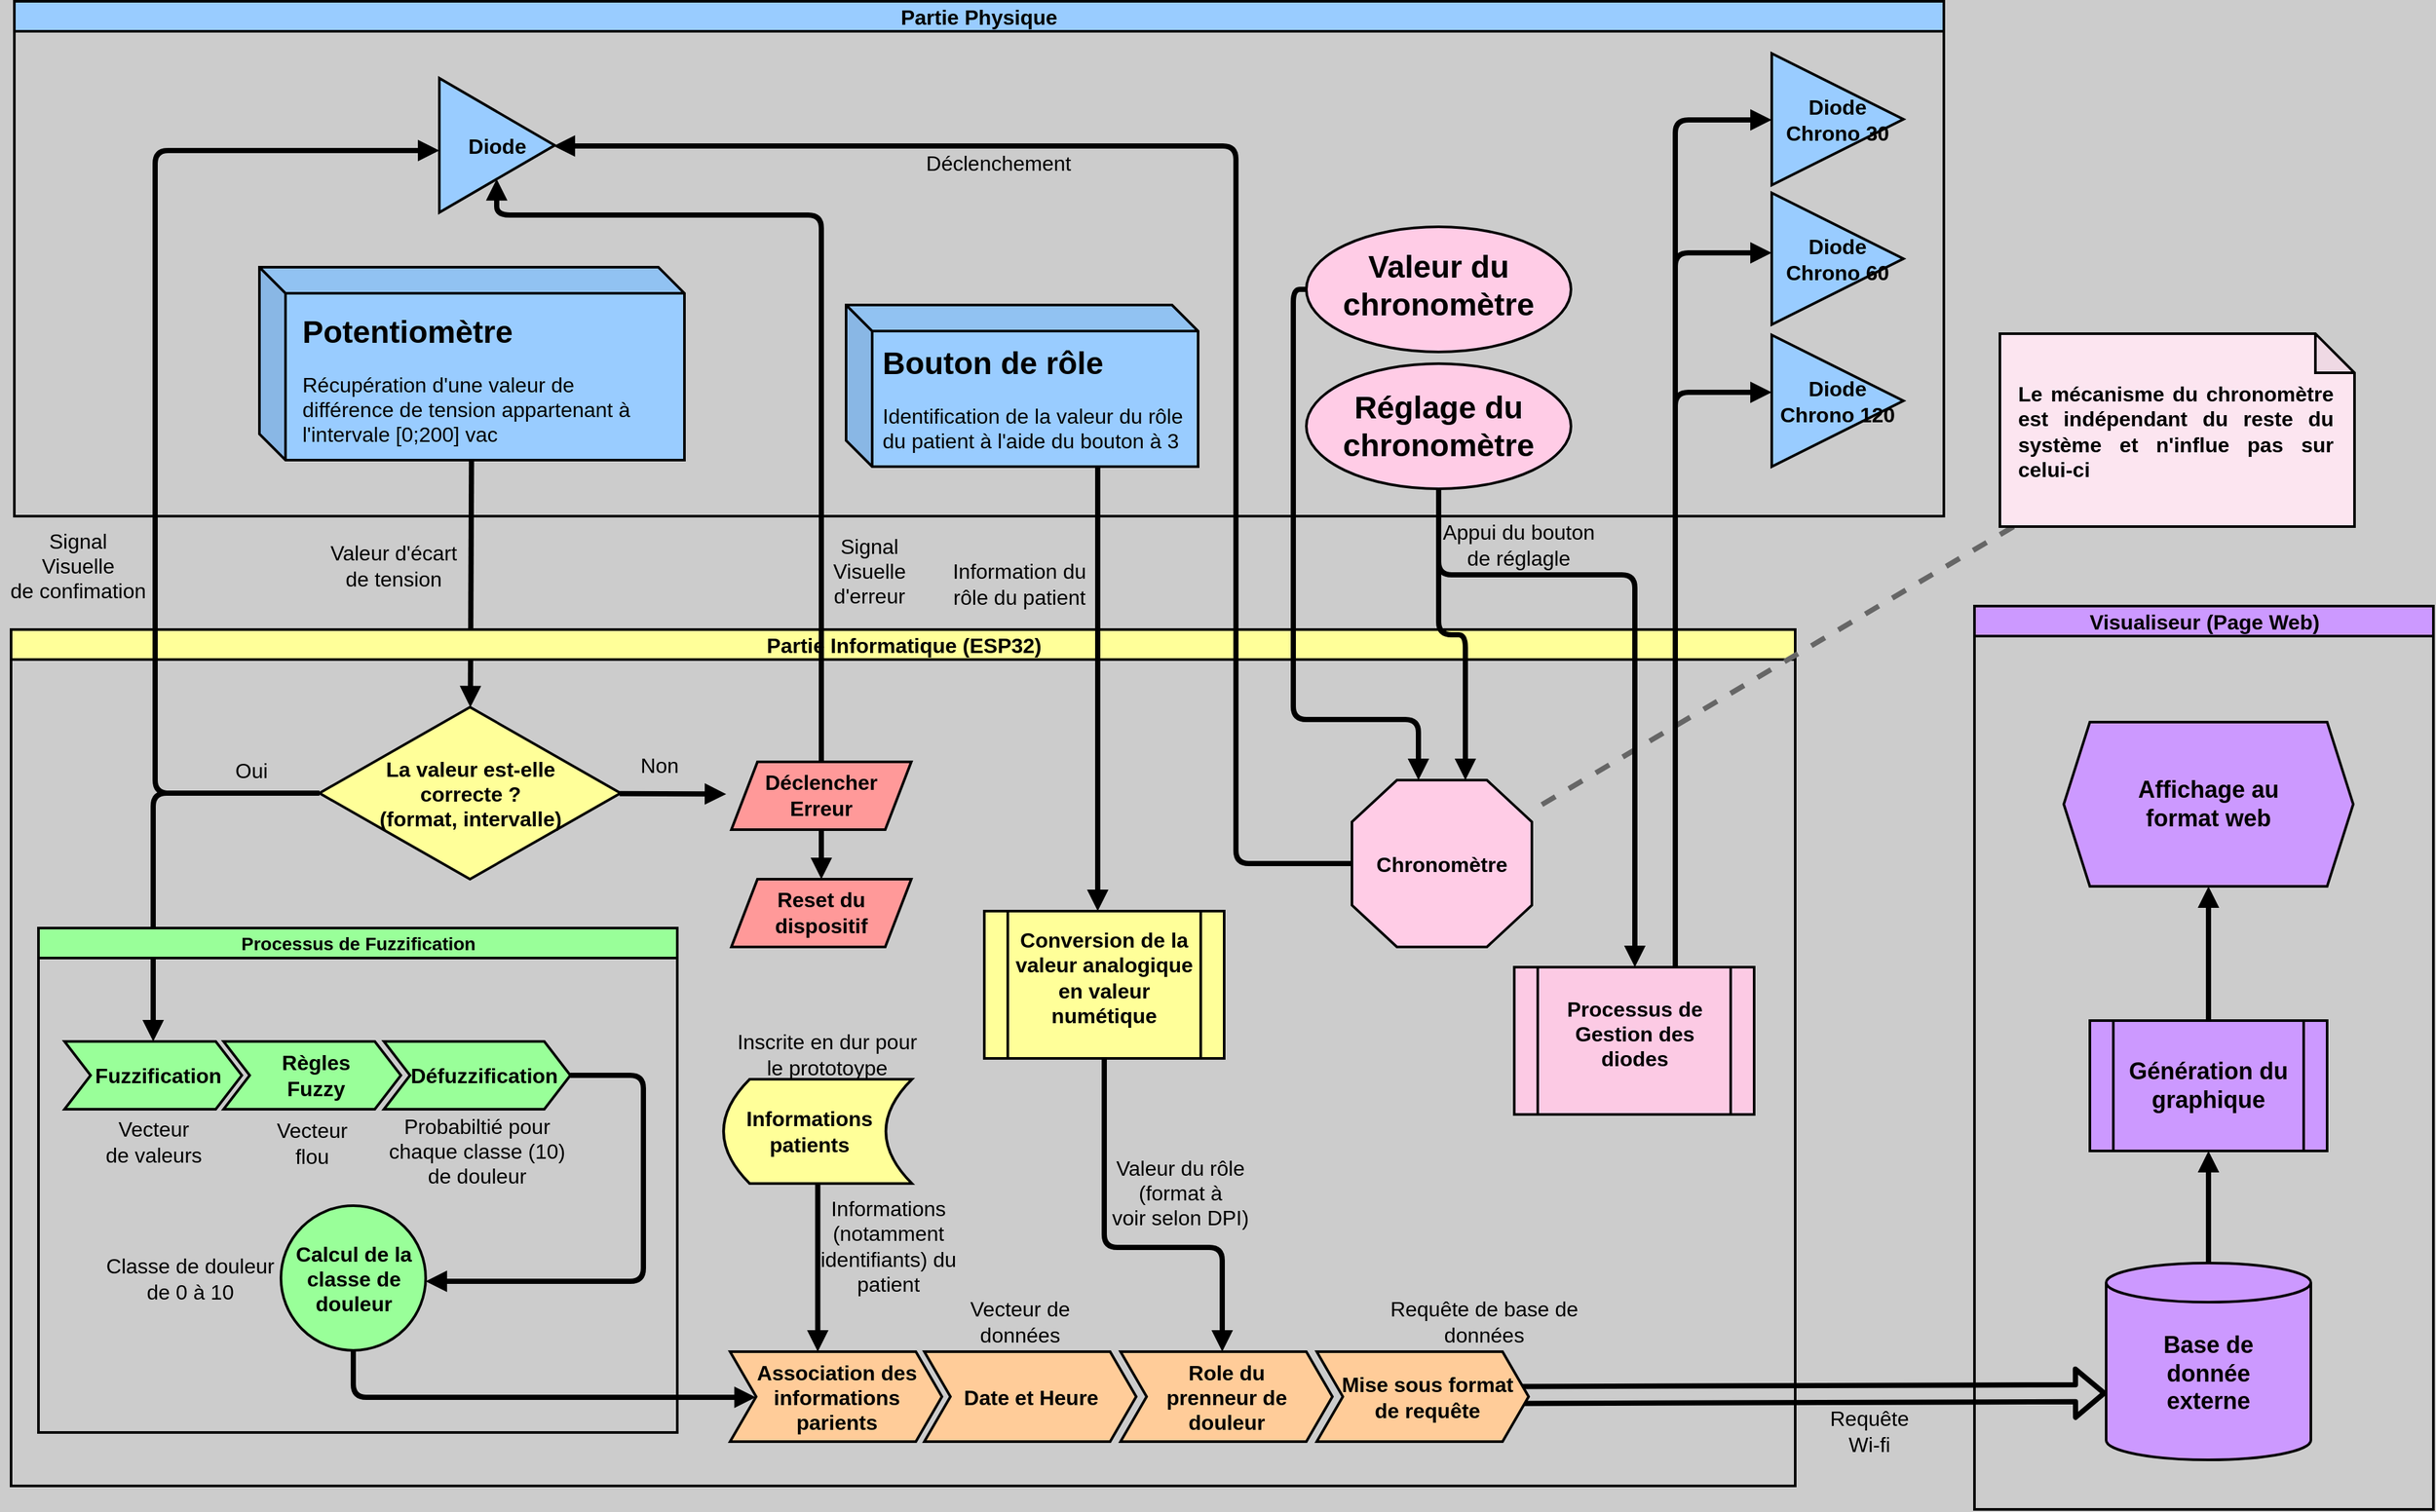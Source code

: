 <mxfile>
    <diagram id="Zmbgw3pPRsKcPJazJ3z6" name="Page-1">
        <mxGraphModel dx="1980" dy="1556" grid="0" gridSize="10" guides="1" tooltips="1" connect="1" arrows="1" fold="1" page="0" pageScale="1" pageWidth="827" pageHeight="1169" background="#CCCCCC" math="0" shadow="0">
            <root>
                <mxCell id="0"/>
                <mxCell id="1" parent="0"/>
                <mxCell id="84" value="" style="shape=flexArrow;endArrow=classic;html=1;strokeColor=#000000;strokeWidth=4;fontSize=18;fontColor=#000000;entryX=0.003;entryY=0.661;entryDx=0;entryDy=0;entryPerimeter=0;exitX=0.997;exitY=0.471;exitDx=0;exitDy=0;exitPerimeter=0;" edge="1" parent="1" source="77" target="79">
                    <mxGeometry width="50" height="50" relative="1" as="geometry">
                        <mxPoint x="1161" y="671" as="sourcePoint"/>
                        <mxPoint x="1837" y="825" as="targetPoint"/>
                    </mxGeometry>
                </mxCell>
                <mxCell id="7" style="edgeStyle=none;html=1;fontColor=#000000;strokeColor=#000000;strokeWidth=4;endArrow=block;endFill=1;" edge="1" parent="1" source="3" target="20">
                    <mxGeometry relative="1" as="geometry">
                        <mxPoint x="627" y="287" as="targetPoint"/>
                    </mxGeometry>
                </mxCell>
                <mxCell id="9" value="Partie Physique" style="swimlane;whiteSpace=wrap;html=1;strokeColor=#000000;strokeWidth=2;fontSize=16;fontColor=#000000;fillColor=#99CCFF;" vertex="1" parent="1">
                    <mxGeometry x="279" y="-246" width="1480" height="395" as="geometry">
                        <mxRectangle x="424" y="-261" width="155" height="31" as="alternateBounds"/>
                    </mxGeometry>
                </mxCell>
                <mxCell id="63" value="&lt;b&gt;&lt;font style=&quot;font-size: 16px;&quot;&gt;Diode&lt;/font&gt;&lt;/b&gt;" style="triangle;whiteSpace=wrap;html=1;strokeColor=#000000;strokeWidth=2;fontSize=14;fontColor=#000000;fillColor=#99CCFF;" vertex="1" parent="9">
                    <mxGeometry x="326" y="59" width="88.5" height="103" as="geometry"/>
                </mxCell>
                <mxCell id="11" value="" style="group" vertex="1" connectable="0" parent="9">
                    <mxGeometry x="188" y="204" width="326" height="148" as="geometry"/>
                </mxCell>
                <mxCell id="3" value="" style="shape=cube;whiteSpace=wrap;html=1;boundedLbl=1;backgroundOutline=1;darkOpacity=0.05;darkOpacity2=0.1;strokeColor=#000000;strokeWidth=2;fillColor=#99CCFF;" vertex="1" parent="11">
                    <mxGeometry width="326" height="148" as="geometry"/>
                </mxCell>
                <mxCell id="6" value="&lt;h1&gt;&lt;font color=&quot;#000000&quot;&gt;Potentiomètre&lt;/font&gt;&lt;/h1&gt;&lt;p&gt;&lt;font style=&quot;font-size: 16px;&quot; color=&quot;#000000&quot;&gt;Récupération d'une valeur de différence de tension appartenant à l'intervale [0;200] vac&lt;/font&gt;&lt;/p&gt;" style="text;html=1;strokeColor=none;fillColor=none;spacing=5;spacingTop=-20;whiteSpace=wrap;overflow=hidden;rounded=0;strokeWidth=2;" vertex="1" parent="11">
                    <mxGeometry x="28" y="30.062" width="290" height="108.688" as="geometry"/>
                </mxCell>
                <mxCell id="150" value="" style="group" vertex="1" connectable="0" parent="9">
                    <mxGeometry x="638" y="233" width="270" height="124" as="geometry"/>
                </mxCell>
                <mxCell id="151" value="" style="shape=cube;whiteSpace=wrap;html=1;boundedLbl=1;backgroundOutline=1;darkOpacity=0.05;darkOpacity2=0.1;strokeColor=#000000;strokeWidth=2;fillColor=#99CCFF;" vertex="1" parent="150">
                    <mxGeometry width="270" height="124" as="geometry"/>
                </mxCell>
                <mxCell id="152" value="&lt;h1&gt;&lt;font color=&quot;#000000&quot;&gt;Bouton de rôle&lt;/font&gt;&lt;/h1&gt;&lt;p&gt;&lt;font style=&quot;font-size: 16px;&quot; color=&quot;#000000&quot;&gt;Identification de la valeur du rôle du patient à l'aide du bouton à 3 niveaux&lt;/font&gt;&lt;/p&gt;" style="text;html=1;strokeColor=none;fillColor=none;spacing=5;spacingTop=-20;whiteSpace=wrap;overflow=hidden;rounded=0;strokeWidth=2;" vertex="1" parent="150">
                    <mxGeometry x="23.19" y="25.188" width="240.184" height="91.062" as="geometry"/>
                </mxCell>
                <mxCell id="177" value="" style="group" vertex="1" connectable="0" parent="9">
                    <mxGeometry x="991" y="85" width="203" height="200" as="geometry"/>
                </mxCell>
                <mxCell id="195" value="" style="ellipse;whiteSpace=wrap;html=1;strokeColor=#000000;strokeWidth=2;fontSize=16;fontColor=#000000;fillColor=#FFCCE6;" vertex="1" parent="177">
                    <mxGeometry y="88" width="203" height="96" as="geometry"/>
                </mxCell>
                <mxCell id="171" value="&lt;h1&gt;&lt;font color=&quot;#000000&quot;&gt;Valeur du chronomètre&lt;/font&gt;&lt;/h1&gt;" style="text;html=1;strokeColor=none;fillColor=none;spacing=5;spacingTop=-20;whiteSpace=wrap;overflow=hidden;rounded=0;strokeWidth=2;align=center;" vertex="1" parent="177">
                    <mxGeometry x="17" y="99" width="169" height="79" as="geometry"/>
                </mxCell>
                <mxCell id="176" value="" style="ellipse;whiteSpace=wrap;html=1;strokeColor=#000000;strokeWidth=2;fontSize=16;fontColor=#000000;fillColor=#FFCCE6;" vertex="1" parent="9">
                    <mxGeometry x="991" y="278" width="203" height="96" as="geometry"/>
                </mxCell>
                <mxCell id="182" value="&lt;span style=&quot;font-size: 16px;&quot;&gt;Déclenchement&lt;br&gt;&lt;/span&gt;" style="text;html=1;strokeColor=none;fillColor=none;align=center;verticalAlign=middle;whiteSpace=wrap;rounded=0;strokeWidth=2;fontColor=#000000;" vertex="1" parent="9">
                    <mxGeometry x="695" y="105" width="120" height="38" as="geometry"/>
                </mxCell>
                <mxCell id="192" value="&lt;b&gt;&lt;font style=&quot;font-size: 16px;&quot;&gt;Diode&lt;br&gt;Chrono 30&lt;br&gt;&lt;/font&gt;&lt;/b&gt;" style="triangle;whiteSpace=wrap;html=1;strokeColor=#000000;strokeWidth=2;fontSize=14;fontColor=#000000;fillColor=#99CCFF;" vertex="1" parent="9">
                    <mxGeometry x="1348" y="40" width="101" height="101" as="geometry"/>
                </mxCell>
                <mxCell id="197" value="&lt;b&gt;&lt;font style=&quot;font-size: 16px;&quot;&gt;Diode&lt;br&gt;Chrono 60&lt;br&gt;&lt;/font&gt;&lt;/b&gt;" style="triangle;whiteSpace=wrap;html=1;strokeColor=#000000;strokeWidth=2;fontSize=14;fontColor=#000000;fillColor=#99CCFF;" vertex="1" parent="9">
                    <mxGeometry x="1348" y="147" width="101" height="101" as="geometry"/>
                </mxCell>
                <mxCell id="198" value="&lt;b&gt;&lt;font style=&quot;font-size: 16px;&quot;&gt;Diode&lt;br&gt;Chrono 120&lt;br&gt;&lt;/font&gt;&lt;/b&gt;" style="triangle;whiteSpace=wrap;html=1;strokeColor=#000000;strokeWidth=2;fontSize=14;fontColor=#000000;fillColor=#99CCFF;" vertex="1" parent="9">
                    <mxGeometry x="1348" y="256" width="101" height="101" as="geometry"/>
                </mxCell>
                <mxCell id="172" value="&lt;h1&gt;&lt;font color=&quot;#000000&quot;&gt;Réglage du chronomètre&lt;/font&gt;&lt;/h1&gt;" style="text;html=1;strokeColor=none;fillColor=none;spacing=5;spacingTop=-20;whiteSpace=wrap;overflow=hidden;rounded=0;strokeWidth=2;align=center;" vertex="1" parent="9">
                    <mxGeometry x="1004" y="292" width="177" height="68" as="geometry"/>
                </mxCell>
                <mxCell id="10" value="Partie Informatique (ESP32)" style="swimlane;whiteSpace=wrap;html=1;strokeColor=#000000;strokeWidth=2;fontSize=16;fontColor=#000000;fillColor=#FFFF99;" vertex="1" parent="1">
                    <mxGeometry x="276.5" y="236" width="1368.5" height="657" as="geometry"/>
                </mxCell>
                <mxCell id="16" style="edgeStyle=orthogonalEdgeStyle;html=1;strokeColor=#000000;strokeWidth=4;fontSize=14;fontColor=#000000;endArrow=block;endFill=1;entryX=0.5;entryY=0;entryDx=0;entryDy=0;" edge="1" parent="10" source="20" target="30">
                    <mxGeometry relative="1" as="geometry">
                        <mxPoint x="203" y="185.0" as="sourcePoint"/>
                        <mxPoint x="203.06" y="295" as="targetPoint"/>
                    </mxGeometry>
                </mxCell>
                <mxCell id="15" value="Processus de Fuzzification" style="swimlane;whiteSpace=wrap;html=1;strokeColor=#000000;strokeWidth=2;fontSize=14;fontColor=#000000;fillColor=#99FF99;" vertex="1" parent="10">
                    <mxGeometry x="21" y="229" width="490" height="387" as="geometry"/>
                </mxCell>
                <mxCell id="30" value="" style="shape=step;perimeter=stepPerimeter;whiteSpace=wrap;html=1;fixedSize=1;strokeColor=#000000;strokeWidth=2;fontSize=14;fontColor=#000000;fillColor=#99FF99;" vertex="1" parent="15">
                    <mxGeometry x="20" y="87" width="136" height="52" as="geometry"/>
                </mxCell>
                <mxCell id="36" value="&lt;span style=&quot;font-size: 16px;&quot;&gt;&lt;b&gt;Fuzzification&lt;br&gt;&lt;/b&gt;&lt;/span&gt;" style="text;html=1;strokeColor=none;fillColor=none;align=center;verticalAlign=middle;whiteSpace=wrap;rounded=0;strokeWidth=2;fontColor=#000000;" vertex="1" parent="15">
                    <mxGeometry x="39.25" y="91" width="104.5" height="44" as="geometry"/>
                </mxCell>
                <mxCell id="37" value="" style="shape=step;perimeter=stepPerimeter;whiteSpace=wrap;html=1;fixedSize=1;strokeColor=#000000;strokeWidth=2;fontSize=14;fontColor=#000000;fillColor=#99FF99;" vertex="1" parent="15">
                    <mxGeometry x="142" y="87" width="136" height="52" as="geometry"/>
                </mxCell>
                <mxCell id="38" value="" style="shape=step;perimeter=stepPerimeter;whiteSpace=wrap;html=1;fixedSize=1;strokeColor=#000000;strokeWidth=2;fontSize=14;fontColor=#000000;fillColor=#99FF99;" vertex="1" parent="15">
                    <mxGeometry x="265" y="87" width="143" height="52" as="geometry"/>
                </mxCell>
                <mxCell id="39" value="&lt;span style=&quot;font-size: 16px;&quot;&gt;&lt;b&gt;Règles&lt;br&gt;Fuzzy&lt;br&gt;&lt;/b&gt;&lt;/span&gt;" style="text;html=1;strokeColor=none;fillColor=none;align=center;verticalAlign=middle;whiteSpace=wrap;rounded=0;strokeWidth=2;fontColor=#000000;" vertex="1" parent="15">
                    <mxGeometry x="160.5" y="91" width="104.5" height="44" as="geometry"/>
                </mxCell>
                <mxCell id="55" style="edgeStyle=orthogonalEdgeStyle;html=1;strokeColor=#000000;strokeWidth=4;fontSize=14;fontColor=#000000;endArrow=block;endFill=1;" edge="1" parent="15" source="38" target="53">
                    <mxGeometry relative="1" as="geometry">
                        <Array as="points">
                            <mxPoint x="464" y="113"/>
                            <mxPoint x="464" y="271"/>
                        </Array>
                    </mxGeometry>
                </mxCell>
                <mxCell id="40" value="&lt;span style=&quot;font-size: 16px;&quot;&gt;&lt;b&gt;Défuzzification&lt;br&gt;&lt;/b&gt;&lt;/span&gt;" style="text;html=1;strokeColor=none;fillColor=none;align=center;verticalAlign=middle;whiteSpace=wrap;rounded=0;strokeWidth=2;fontColor=#000000;" vertex="1" parent="15">
                    <mxGeometry x="289" y="91" width="104.5" height="44" as="geometry"/>
                </mxCell>
                <mxCell id="41" value="&lt;span style=&quot;font-size: 16px;&quot;&gt;Vecteur&lt;br&gt;de valeurs&lt;br&gt;&lt;/span&gt;" style="text;html=1;strokeColor=none;fillColor=none;align=center;verticalAlign=middle;whiteSpace=wrap;rounded=0;strokeWidth=2;fontColor=#000000;" vertex="1" parent="15">
                    <mxGeometry x="50" y="146" width="76" height="36" as="geometry"/>
                </mxCell>
                <mxCell id="42" value="&lt;span style=&quot;font-size: 16px;&quot;&gt;Vecteur&lt;br&gt;flou&lt;br&gt;&lt;/span&gt;" style="text;html=1;strokeColor=none;fillColor=none;align=center;verticalAlign=middle;whiteSpace=wrap;rounded=0;strokeWidth=2;fontColor=#000000;" vertex="1" parent="15">
                    <mxGeometry x="175.5" y="146" width="69" height="37" as="geometry"/>
                </mxCell>
                <mxCell id="52" value="&lt;font style=&quot;font-size: 16px;&quot;&gt;Probabiltié pour chaque classe (10) de douleur&lt;/font&gt;" style="text;html=1;strokeColor=none;fillColor=none;align=center;verticalAlign=middle;whiteSpace=wrap;rounded=0;strokeWidth=2;fontColor=#000000;" vertex="1" parent="15">
                    <mxGeometry x="266.5" y="146" width="140" height="49" as="geometry"/>
                </mxCell>
                <mxCell id="53" value="" style="ellipse;whiteSpace=wrap;html=1;aspect=fixed;strokeColor=#000000;strokeWidth=2;fontSize=14;fontColor=#000000;fillColor=#99FF99;" vertex="1" parent="15">
                    <mxGeometry x="186" y="213" width="111" height="111" as="geometry"/>
                </mxCell>
                <mxCell id="54" value="&lt;span style=&quot;font-size: 16px;&quot;&gt;&lt;b&gt;Calcul de la&lt;br&gt;classe de douleur&lt;br&gt;&lt;/b&gt;&lt;/span&gt;" style="text;html=1;strokeColor=none;fillColor=none;align=center;verticalAlign=middle;whiteSpace=wrap;rounded=0;strokeWidth=2;fontColor=#000000;" vertex="1" parent="15">
                    <mxGeometry x="189.25" y="246.5" width="104.5" height="44" as="geometry"/>
                </mxCell>
                <mxCell id="56" value="&lt;font style=&quot;font-size: 16px;&quot;&gt;Classe de douleur de 0 à 10&lt;/font&gt;" style="text;html=1;strokeColor=none;fillColor=none;align=center;verticalAlign=middle;whiteSpace=wrap;rounded=0;strokeWidth=2;fontColor=#000000;" vertex="1" parent="15">
                    <mxGeometry x="46" y="244" width="140" height="49" as="geometry"/>
                </mxCell>
                <mxCell id="21" value="" style="group" vertex="1" connectable="0" parent="10">
                    <mxGeometry x="236.5" y="59.5" width="231" height="132" as="geometry"/>
                </mxCell>
                <mxCell id="20" value="" style="rhombus;whiteSpace=wrap;html=1;strokeColor=#000000;strokeWidth=2;fontSize=14;fontColor=#000000;fillColor=#FFFF99;" vertex="1" parent="21">
                    <mxGeometry width="231" height="132" as="geometry"/>
                </mxCell>
                <mxCell id="12" value="&lt;span style=&quot;font-size: 16px;&quot;&gt;&lt;b&gt;La valeur est-elle correcte ?&lt;br&gt;(format, intervalle)&lt;br&gt;&lt;/b&gt;&lt;/span&gt;" style="text;html=1;strokeColor=none;fillColor=none;align=center;verticalAlign=middle;whiteSpace=wrap;rounded=0;strokeWidth=2;fontColor=#000000;" vertex="1" parent="21">
                    <mxGeometry x="42.5" y="44" width="146" height="44" as="geometry"/>
                </mxCell>
                <mxCell id="17" value="&lt;span style=&quot;font-size: 16px;&quot;&gt;Oui&lt;/span&gt;" style="text;html=1;strokeColor=none;fillColor=none;align=center;verticalAlign=middle;whiteSpace=wrap;rounded=0;strokeWidth=2;fontColor=#000000;" vertex="1" parent="10">
                    <mxGeometry x="124.5" y="89" width="120" height="38" as="geometry"/>
                </mxCell>
                <mxCell id="28" style="edgeStyle=none;html=1;strokeColor=#000000;strokeWidth=4;fontSize=14;fontColor=#000000;endArrow=block;endFill=1;" edge="1" parent="10" source="20" target="26">
                    <mxGeometry relative="1" as="geometry"/>
                </mxCell>
                <mxCell id="29" value="&lt;span style=&quot;font-size: 16px;&quot;&gt;Non&lt;/span&gt;" style="text;html=1;strokeColor=none;fillColor=none;align=center;verticalAlign=middle;whiteSpace=wrap;rounded=0;strokeWidth=2;fontColor=#000000;" vertex="1" parent="10">
                    <mxGeometry x="437.5" y="85" width="120" height="38" as="geometry"/>
                </mxCell>
                <mxCell id="27" value="" style="group" vertex="1" connectable="0" parent="10">
                    <mxGeometry x="548.5" y="101.5" width="146" height="52" as="geometry"/>
                </mxCell>
                <mxCell id="22" value="" style="shape=parallelogram;perimeter=parallelogramPerimeter;whiteSpace=wrap;html=1;fixedSize=1;strokeColor=#000000;strokeWidth=2;fontSize=14;fontColor=#000000;fillColor=#FF9999;" vertex="1" parent="27">
                    <mxGeometry x="4" width="138" height="52" as="geometry"/>
                </mxCell>
                <mxCell id="26" value="&lt;span style=&quot;font-size: 16px;&quot;&gt;&lt;b&gt;Déclencher&lt;br&gt;Erreur&lt;br&gt;&lt;/b&gt;&lt;/span&gt;" style="text;html=1;strokeColor=none;fillColor=none;align=center;verticalAlign=middle;whiteSpace=wrap;rounded=0;strokeWidth=2;fontColor=#000000;" vertex="1" parent="27">
                    <mxGeometry y="3" width="146" height="44" as="geometry"/>
                </mxCell>
                <mxCell id="68" value="" style="shape=step;perimeter=stepPerimeter;whiteSpace=wrap;html=1;fixedSize=1;strokeColor=#000000;strokeWidth=2;fontSize=16;fontColor=#000000;fillColor=#FFCC99;" vertex="1" parent="10">
                    <mxGeometry x="551.5" y="554" width="162.5" height="69" as="geometry"/>
                </mxCell>
                <mxCell id="69" value="&lt;span style=&quot;font-size: 16px;&quot;&gt;Inscrite en dur pour le prototoype&lt;/span&gt;" style="text;html=1;strokeColor=none;fillColor=none;align=center;verticalAlign=middle;whiteSpace=wrap;rounded=0;strokeWidth=2;fontColor=#000000;" vertex="1" parent="10">
                    <mxGeometry x="548.5" y="307" width="154.5" height="38" as="geometry"/>
                </mxCell>
                <mxCell id="70" style="edgeStyle=orthogonalEdgeStyle;html=1;strokeColor=#000000;strokeWidth=4;fontSize=14;fontColor=#000000;endArrow=block;endFill=1;" edge="1" parent="10" source="53" target="68">
                    <mxGeometry relative="1" as="geometry">
                        <mxPoint x="439" y="352" as="sourcePoint"/>
                        <mxPoint x="327.944" y="510.0" as="targetPoint"/>
                        <Array as="points">
                            <mxPoint x="263" y="589"/>
                        </Array>
                    </mxGeometry>
                </mxCell>
                <mxCell id="71" value="&lt;span style=&quot;font-size: 16px;&quot;&gt;&lt;b&gt;Association des informations&lt;br&gt;parients&lt;br&gt;&lt;/b&gt;&lt;/span&gt;" style="text;html=1;strokeColor=none;fillColor=none;align=center;verticalAlign=middle;whiteSpace=wrap;rounded=0;strokeWidth=2;fontColor=#000000;" vertex="1" parent="10">
                    <mxGeometry x="569" y="566.5" width="127.5" height="44" as="geometry"/>
                </mxCell>
                <mxCell id="73" value="&lt;span style=&quot;font-size: 16px;&quot;&gt;Informations (notamment identifiants) du patient&lt;/span&gt;" style="text;html=1;strokeColor=none;fillColor=none;align=center;verticalAlign=middle;whiteSpace=wrap;rounded=0;strokeWidth=2;fontColor=#000000;" vertex="1" parent="10">
                    <mxGeometry x="595.5" y="425" width="154.5" height="96" as="geometry"/>
                </mxCell>
                <mxCell id="74" value="" style="shape=step;perimeter=stepPerimeter;whiteSpace=wrap;html=1;fixedSize=1;strokeColor=#000000;strokeWidth=2;fontSize=16;fontColor=#000000;fillColor=#FFCC99;" vertex="1" parent="10">
                    <mxGeometry x="700.5" y="554" width="162.5" height="69" as="geometry"/>
                </mxCell>
                <mxCell id="75" value="" style="shape=step;perimeter=stepPerimeter;whiteSpace=wrap;html=1;fixedSize=1;strokeColor=#000000;strokeWidth=2;fontSize=16;fontColor=#000000;fillColor=#FFCC99;" vertex="1" parent="10">
                    <mxGeometry x="1001.5" y="554" width="162.5" height="69" as="geometry"/>
                </mxCell>
                <mxCell id="76" value="&lt;span style=&quot;font-size: 16px;&quot;&gt;&lt;b&gt;Date et Heure&lt;br&gt;&lt;/b&gt;&lt;/span&gt;" style="text;html=1;strokeColor=none;fillColor=none;align=center;verticalAlign=middle;whiteSpace=wrap;rounded=0;strokeWidth=2;fontColor=#000000;" vertex="1" parent="10">
                    <mxGeometry x="718" y="566.5" width="127.5" height="44" as="geometry"/>
                </mxCell>
                <mxCell id="77" value="&lt;span style=&quot;font-size: 16px;&quot;&gt;&lt;b&gt;Mise sous format de requête&lt;br&gt;&lt;/b&gt;&lt;/span&gt;" style="text;html=1;strokeColor=none;fillColor=none;align=center;verticalAlign=middle;whiteSpace=wrap;rounded=0;strokeWidth=2;fontColor=#000000;" vertex="1" parent="10">
                    <mxGeometry x="1019.5" y="566.5" width="133.5" height="44" as="geometry"/>
                </mxCell>
                <mxCell id="78" value="&lt;span style=&quot;font-size: 16px;&quot;&gt;Requête de base de données&lt;/span&gt;" style="text;html=1;strokeColor=none;fillColor=none;align=center;verticalAlign=middle;whiteSpace=wrap;rounded=0;strokeWidth=2;fontColor=#000000;" vertex="1" parent="10">
                    <mxGeometry x="1052.5" y="512" width="154.5" height="38" as="geometry"/>
                </mxCell>
                <mxCell id="72" style="edgeStyle=orthogonalEdgeStyle;html=1;strokeColor=#000000;strokeWidth=4;fontSize=14;fontColor=#000000;endArrow=block;endFill=1;" edge="1" parent="10" source="126" target="68">
                    <mxGeometry relative="1" as="geometry">
                        <mxPoint x="846.5" y="171" as="sourcePoint"/>
                        <mxPoint x="581.21" y="599" as="targetPoint"/>
                        <Array as="points">
                            <mxPoint x="621" y="421"/>
                            <mxPoint x="621" y="421"/>
                        </Array>
                    </mxGeometry>
                </mxCell>
                <mxCell id="147" style="edgeStyle=orthogonalEdgeStyle;html=1;strokeColor=#000000;strokeWidth=4;fontSize=16;fontColor=#000000;endArrow=block;endFill=1;" edge="1" parent="10" source="22" target="145">
                    <mxGeometry relative="1" as="geometry"/>
                </mxCell>
                <mxCell id="148" value="&lt;span style=&quot;font-size: 16px;&quot;&gt;Vecteur de&lt;br&gt;données&lt;/span&gt;" style="text;html=1;strokeColor=none;fillColor=none;align=center;verticalAlign=middle;whiteSpace=wrap;rounded=0;strokeWidth=2;fontColor=#000000;" vertex="1" parent="10">
                    <mxGeometry x="696.5" y="512" width="154.5" height="38" as="geometry"/>
                </mxCell>
                <mxCell id="154" value="" style="shape=step;perimeter=stepPerimeter;whiteSpace=wrap;html=1;fixedSize=1;strokeColor=#000000;strokeWidth=2;fontSize=16;fontColor=#000000;fillColor=#FFCC99;" vertex="1" parent="10">
                    <mxGeometry x="851" y="554" width="162.5" height="69" as="geometry"/>
                </mxCell>
                <mxCell id="153" style="edgeStyle=orthogonalEdgeStyle;html=1;strokeColor=#000000;strokeWidth=4;fontSize=16;fontColor=#000000;endArrow=block;endFill=1;exitX=0.5;exitY=1;exitDx=0;exitDy=0;" edge="1" parent="10" source="156" target="154">
                    <mxGeometry relative="1" as="geometry">
                        <mxPoint x="1043.5" y="342.286" as="targetPoint"/>
                        <mxPoint x="979.5" y="294" as="sourcePoint"/>
                        <Array as="points">
                            <mxPoint x="839" y="474"/>
                            <mxPoint x="929" y="474"/>
                        </Array>
                    </mxGeometry>
                </mxCell>
                <mxCell id="160" value="&lt;span style=&quot;font-size: 16px;&quot;&gt;&lt;b&gt;Role du prenneur de douleur&lt;br&gt;&lt;/b&gt;&lt;/span&gt;" style="text;html=1;strokeColor=none;fillColor=none;align=center;verticalAlign=middle;whiteSpace=wrap;rounded=0;strokeWidth=2;fontColor=#000000;" vertex="1" parent="10">
                    <mxGeometry x="868.5" y="566.5" width="127.5" height="44" as="geometry"/>
                </mxCell>
                <mxCell id="161" value="&lt;span style=&quot;font-size: 16px;&quot;&gt;Valeur du rôle (format à&lt;br&gt;voir selon DPI)&lt;/span&gt;" style="text;html=1;strokeColor=none;fillColor=none;align=center;verticalAlign=middle;whiteSpace=wrap;rounded=0;strokeWidth=2;fontColor=#000000;" vertex="1" parent="10">
                    <mxGeometry x="819.5" y="398" width="154.5" height="68" as="geometry"/>
                </mxCell>
                <mxCell id="163" value="" style="group" vertex="1" connectable="0" parent="10">
                    <mxGeometry x="539.5" y="345" width="151.5" height="80" as="geometry"/>
                </mxCell>
                <mxCell id="126" value="" style="shape=dataStorage;whiteSpace=wrap;html=1;fixedSize=1;strokeColor=#000000;strokeWidth=2;fontSize=16;fontColor=#000000;fillColor=#FFFF99;" vertex="1" parent="163">
                    <mxGeometry x="7" width="144.5" height="80" as="geometry"/>
                </mxCell>
                <mxCell id="61" value="&lt;span style=&quot;font-size: 16px;&quot;&gt;&lt;b&gt;Informations&lt;br&gt;patients&lt;br&gt;&lt;/b&gt;&lt;/span&gt;" style="text;html=1;strokeColor=none;fillColor=none;align=center;verticalAlign=middle;whiteSpace=wrap;rounded=0;strokeWidth=2;fontColor=#000000;" vertex="1" parent="163">
                    <mxGeometry y="18" width="146" height="44" as="geometry"/>
                </mxCell>
                <mxCell id="144" value="" style="group" vertex="1" connectable="0" parent="10">
                    <mxGeometry x="548.5" y="191.5" width="146" height="52" as="geometry"/>
                </mxCell>
                <mxCell id="145" value="" style="shape=parallelogram;perimeter=parallelogramPerimeter;whiteSpace=wrap;html=1;fixedSize=1;strokeColor=#000000;strokeWidth=2;fontSize=14;fontColor=#000000;fillColor=#FF9999;" vertex="1" parent="144">
                    <mxGeometry x="4" width="138" height="52" as="geometry"/>
                </mxCell>
                <mxCell id="146" value="&lt;span style=&quot;font-size: 16px;&quot;&gt;&lt;b&gt;Reset du &lt;br&gt;dispositif&lt;br&gt;&lt;/b&gt;&lt;/span&gt;" style="text;html=1;strokeColor=none;fillColor=none;align=center;verticalAlign=middle;whiteSpace=wrap;rounded=0;strokeWidth=2;fontColor=#000000;" vertex="1" parent="144">
                    <mxGeometry y="3" width="146" height="44" as="geometry"/>
                </mxCell>
                <mxCell id="158" value="" style="group" vertex="1" connectable="0" parent="10">
                    <mxGeometry x="746.5" y="216" width="184" height="113" as="geometry"/>
                </mxCell>
                <mxCell id="156" value="" style="shape=process;whiteSpace=wrap;html=1;backgroundOutline=1;strokeColor=#000000;strokeWidth=2;fontSize=16;fontColor=#000000;fillColor=#FFFF99;" vertex="1" parent="158">
                    <mxGeometry width="184" height="113" as="geometry"/>
                </mxCell>
                <mxCell id="157" value="&lt;span style=&quot;font-size: 16px;&quot;&gt;&lt;b&gt;Conversion de la valeur analogique en valeur numétique&lt;br&gt;&lt;/b&gt;&lt;/span&gt;" style="text;html=1;strokeColor=none;fillColor=none;align=center;verticalAlign=middle;whiteSpace=wrap;rounded=0;strokeWidth=2;fontColor=#000000;" vertex="1" parent="158">
                    <mxGeometry x="19" y="12" width="146" height="77" as="geometry"/>
                </mxCell>
                <mxCell id="169" value="" style="group" vertex="1" connectable="0" parent="10">
                    <mxGeometry x="1024.5" y="115.5" width="146" height="128" as="geometry"/>
                </mxCell>
                <mxCell id="164" value="" style="verticalLabelPosition=bottom;verticalAlign=top;html=1;shape=mxgraph.basic.polygon;polyCoords=[[0.25,0],[0.75,0],[1,0.25],[1,0.75],[0.75,1],[0.25,1],[0,0.75],[0,0.25]];polyline=0;strokeColor=#000000;strokeWidth=2;fontSize=16;fontColor=#000000;fillColor=#FFCCE6;" vertex="1" parent="169">
                    <mxGeometry x="4" width="138" height="128" as="geometry"/>
                </mxCell>
                <mxCell id="168" value="&lt;b style=&quot;font-size: 16px;&quot;&gt;Chronomètre&lt;/b&gt;&lt;span style=&quot;font-size: 16px;&quot;&gt;&lt;b&gt;&lt;br&gt;&lt;/b&gt;&lt;/span&gt;" style="text;html=1;strokeColor=none;fillColor=none;align=center;verticalAlign=middle;whiteSpace=wrap;rounded=0;strokeWidth=2;fontColor=#000000;" vertex="1" parent="169">
                    <mxGeometry y="25.5" width="146" height="77" as="geometry"/>
                </mxCell>
                <mxCell id="199" value="" style="group" vertex="1" connectable="0" parent="10">
                    <mxGeometry x="1153" y="259" width="184" height="113" as="geometry"/>
                </mxCell>
                <mxCell id="200" value="" style="shape=process;whiteSpace=wrap;html=1;backgroundOutline=1;strokeColor=#000000;strokeWidth=2;fontSize=16;fontColor=#000000;fillColor=#FCCAE4;" vertex="1" parent="199">
                    <mxGeometry width="184" height="113" as="geometry"/>
                </mxCell>
                <mxCell id="201" value="&lt;span style=&quot;font-size: 16px;&quot;&gt;&lt;b&gt;Processus de Gestion des diodes&lt;br&gt;&lt;/b&gt;&lt;/span&gt;" style="text;html=1;strokeColor=none;fillColor=none;align=center;verticalAlign=middle;whiteSpace=wrap;rounded=0;strokeWidth=2;fontColor=#000000;" vertex="1" parent="199">
                    <mxGeometry x="19" y="12" width="146" height="77" as="geometry"/>
                </mxCell>
                <mxCell id="8" value="&lt;font style=&quot;font-size: 16px;&quot;&gt;Valeur d'écart&lt;br&gt;de tension&lt;/font&gt;" style="text;html=1;strokeColor=none;fillColor=none;align=center;verticalAlign=middle;whiteSpace=wrap;rounded=0;strokeWidth=2;fontColor=#000000;" vertex="1" parent="1">
                    <mxGeometry x="510" y="168" width="120" height="38" as="geometry"/>
                </mxCell>
                <mxCell id="64" style="edgeStyle=orthogonalEdgeStyle;html=1;strokeColor=#000000;strokeWidth=4;fontSize=16;fontColor=#000000;endArrow=block;endFill=1;" edge="1" parent="1" source="22" target="63">
                    <mxGeometry relative="1" as="geometry">
                        <Array as="points">
                            <mxPoint x="898" y="-82"/>
                            <mxPoint x="649" y="-82"/>
                        </Array>
                    </mxGeometry>
                </mxCell>
                <mxCell id="65" value="&lt;span style=&quot;font-size: 16px;&quot;&gt;Signal&lt;br&gt;Visuelle&lt;br&gt;d'erreur&lt;br&gt;&lt;/span&gt;" style="text;html=1;strokeColor=none;fillColor=none;align=center;verticalAlign=middle;whiteSpace=wrap;rounded=0;strokeWidth=2;fontColor=#000000;" vertex="1" parent="1">
                    <mxGeometry x="875" y="172" width="120" height="38" as="geometry"/>
                </mxCell>
                <mxCell id="66" style="edgeStyle=orthogonalEdgeStyle;html=1;strokeColor=#000000;strokeWidth=4;fontSize=14;fontColor=#000000;endArrow=block;endFill=1;" edge="1" parent="1" source="20" target="63">
                    <mxGeometry relative="1" as="geometry">
                        <mxPoint x="523.125" y="371.571" as="sourcePoint"/>
                        <mxPoint x="395.5" y="562" as="targetPoint"/>
                        <Array as="points">
                            <mxPoint x="387" y="361.5"/>
                            <mxPoint x="387" y="-131.5"/>
                        </Array>
                    </mxGeometry>
                </mxCell>
                <mxCell id="67" value="&lt;span style=&quot;font-size: 16px;&quot;&gt;Signal&lt;br&gt;Visuelle&lt;br&gt;de confimation&lt;br&gt;&lt;/span&gt;" style="text;html=1;strokeColor=none;fillColor=none;align=center;verticalAlign=middle;whiteSpace=wrap;rounded=0;strokeWidth=2;fontColor=#000000;" vertex="1" parent="1">
                    <mxGeometry x="268" y="168" width="120" height="38" as="geometry"/>
                </mxCell>
                <mxCell id="85" value="&lt;span style=&quot;font-size: 16px;&quot;&gt;Requête&lt;br&gt;Wi-fi&lt;/span&gt;" style="text;html=1;strokeColor=none;fillColor=none;align=center;verticalAlign=middle;whiteSpace=wrap;rounded=0;strokeWidth=2;fontColor=#000000;" vertex="1" parent="1">
                    <mxGeometry x="1651" y="832" width="101.5" height="38" as="geometry"/>
                </mxCell>
                <mxCell id="125" value="&lt;font style=&quot;font-size: 16px;&quot;&gt;Visualiseur (Page Web)&lt;/font&gt;" style="swimlane;whiteSpace=wrap;html=1;strokeColor=#000000;strokeWidth=2;fontSize=18;fontColor=#000000;fillColor=#CC99FF;" vertex="1" parent="1">
                    <mxGeometry x="1782.5" y="218" width="352" height="693" as="geometry">
                        <mxRectangle x="1833" y="819" width="211" height="34" as="alternateBounds"/>
                    </mxGeometry>
                </mxCell>
                <mxCell id="132" value="" style="group" vertex="1" connectable="0" parent="125">
                    <mxGeometry x="88.5" y="318" width="182" height="100" as="geometry"/>
                </mxCell>
                <mxCell id="130" value="" style="shape=process;whiteSpace=wrap;html=1;backgroundOutline=1;strokeColor=#000000;strokeWidth=2;fontSize=16;fontColor=#000000;fillColor=#CC99FF;" vertex="1" parent="132">
                    <mxGeometry width="182" height="100" as="geometry"/>
                </mxCell>
                <mxCell id="131" value="&lt;span style=&quot;font-size: 18px;&quot;&gt;&lt;b&gt;Génération du graphique&lt;br&gt;&lt;/b&gt;&lt;/span&gt;" style="text;html=1;strokeColor=none;fillColor=none;align=center;verticalAlign=middle;whiteSpace=wrap;rounded=0;strokeWidth=2;fontColor=#000000;" vertex="1" parent="132">
                    <mxGeometry x="18" y="18" width="146" height="64" as="geometry"/>
                </mxCell>
                <mxCell id="138" value="" style="group" vertex="1" connectable="0" parent="125">
                    <mxGeometry x="68.5" y="89" width="222" height="126" as="geometry"/>
                </mxCell>
                <mxCell id="133" value="" style="shape=hexagon;perimeter=hexagonPerimeter2;whiteSpace=wrap;html=1;fixedSize=1;strokeColor=#000000;strokeWidth=2;fontSize=16;fontColor=#000000;fillColor=#CC99FF;" vertex="1" parent="138">
                    <mxGeometry width="222" height="126" as="geometry"/>
                </mxCell>
                <mxCell id="137" value="&lt;span style=&quot;font-size: 18px;&quot;&gt;&lt;b&gt;Affichage au format web&lt;br&gt;&lt;/b&gt;&lt;/span&gt;" style="text;html=1;strokeColor=none;fillColor=none;align=center;verticalAlign=middle;whiteSpace=wrap;rounded=0;strokeWidth=2;fontColor=#000000;" vertex="1" parent="138">
                    <mxGeometry x="38" y="31" width="146" height="64" as="geometry"/>
                </mxCell>
                <mxCell id="141" style="edgeStyle=orthogonalEdgeStyle;html=1;strokeColor=#000000;strokeWidth=4;fontSize=16;fontColor=#000000;endArrow=block;endFill=1;" edge="1" parent="125" source="130" target="133">
                    <mxGeometry relative="1" as="geometry"/>
                </mxCell>
                <mxCell id="142" value="" style="group" vertex="1" connectable="0" parent="125">
                    <mxGeometry x="101" y="504" width="157" height="151" as="geometry"/>
                </mxCell>
                <mxCell id="79" value="" style="shape=cylinder3;whiteSpace=wrap;html=1;boundedLbl=1;backgroundOutline=1;size=15;strokeColor=#000000;strokeWidth=2;fontSize=16;fontColor=#000000;fillColor=#CC99FF;" vertex="1" parent="142">
                    <mxGeometry width="157" height="151" as="geometry"/>
                </mxCell>
                <mxCell id="83" value="&lt;span style=&quot;font-size: 18px;&quot;&gt;&lt;b&gt;Base de &lt;br&gt;donnée&lt;br&gt;externe&lt;br&gt;&lt;/b&gt;&lt;/span&gt;" style="text;html=1;strokeColor=none;fillColor=none;align=center;verticalAlign=middle;whiteSpace=wrap;rounded=0;strokeWidth=2;fontColor=#000000;" vertex="1" parent="142">
                    <mxGeometry x="5.5" y="53" width="146" height="64" as="geometry"/>
                </mxCell>
                <mxCell id="139" style="edgeStyle=orthogonalEdgeStyle;html=1;strokeColor=#000000;strokeWidth=4;fontSize=16;fontColor=#000000;endArrow=block;endFill=1;" edge="1" parent="125" source="79" target="130">
                    <mxGeometry relative="1" as="geometry"/>
                </mxCell>
                <mxCell id="155" value="&lt;span style=&quot;font-size: 16px;&quot;&gt;Information du rôle du patient&lt;br&gt;&lt;/span&gt;" style="text;html=1;strokeColor=none;fillColor=none;align=center;verticalAlign=middle;whiteSpace=wrap;rounded=0;strokeWidth=2;fontColor=#000000;" vertex="1" parent="1">
                    <mxGeometry x="990" y="182" width="120" height="38" as="geometry"/>
                </mxCell>
                <mxCell id="159" style="edgeStyle=orthogonalEdgeStyle;html=1;strokeColor=#000000;strokeWidth=4;fontSize=16;fontColor=#000000;endArrow=block;endFill=1;" edge="1" parent="1" source="151" target="156">
                    <mxGeometry relative="1" as="geometry">
                        <Array as="points">
                            <mxPoint x="1110" y="292"/>
                            <mxPoint x="1110" y="292"/>
                        </Array>
                    </mxGeometry>
                </mxCell>
                <mxCell id="179" style="edgeStyle=orthogonalEdgeStyle;html=1;strokeColor=#000000;strokeWidth=4;fontSize=16;fontColor=#000000;endArrow=block;endFill=1;" edge="1" parent="1" source="176" target="164">
                    <mxGeometry relative="1" as="geometry">
                        <mxPoint x="1120" y="104" as="sourcePoint"/>
                        <mxPoint x="1120" y="462" as="targetPoint"/>
                        <Array as="points">
                            <mxPoint x="1372" y="240"/>
                            <mxPoint x="1392" y="240"/>
                        </Array>
                    </mxGeometry>
                </mxCell>
                <mxCell id="180" style="edgeStyle=orthogonalEdgeStyle;html=1;strokeColor=#000000;strokeWidth=4;fontSize=16;fontColor=#000000;endArrow=block;endFill=1;exitX=0;exitY=0.5;exitDx=0;exitDy=0;" edge="1" parent="1" source="195" target="164">
                    <mxGeometry relative="1" as="geometry">
                        <mxPoint x="1473.0" y="-96.5" as="sourcePoint"/>
                        <mxPoint x="1430" y="412" as="targetPoint"/>
                        <Array as="points">
                            <mxPoint x="1260" y="-25"/>
                            <mxPoint x="1260" y="305"/>
                            <mxPoint x="1356" y="305"/>
                        </Array>
                    </mxGeometry>
                </mxCell>
                <mxCell id="181" style="edgeStyle=orthogonalEdgeStyle;html=1;strokeColor=#000000;strokeWidth=4;fontSize=16;fontColor=#000000;endArrow=block;endFill=1;" edge="1" parent="1" source="164" target="63">
                    <mxGeometry relative="1" as="geometry">
                        <Array as="points">
                            <mxPoint x="1216" y="416"/>
                            <mxPoint x="1216" y="-135"/>
                        </Array>
                    </mxGeometry>
                </mxCell>
                <mxCell id="185" style="html=1;strokeColor=#666666;strokeWidth=4;fontSize=16;fontColor=#000000;endArrow=none;endFill=0;dashed=1;" edge="1" parent="1" source="184" target="164">
                    <mxGeometry relative="1" as="geometry"/>
                </mxCell>
                <mxCell id="190" value="" style="group" vertex="1" connectable="0" parent="1">
                    <mxGeometry x="1802" y="9" width="272" height="148" as="geometry"/>
                </mxCell>
                <mxCell id="184" value="" style="shape=note;whiteSpace=wrap;html=1;backgroundOutline=1;darkOpacity=0.05;strokeColor=#000000;strokeWidth=2;fontSize=16;fontColor=#000000;fillColor=#FCE5F0;" vertex="1" parent="190">
                    <mxGeometry width="272" height="148.0" as="geometry"/>
                </mxCell>
                <mxCell id="189" value="&lt;div style=&quot;text-align: justify;&quot;&gt;&lt;span style=&quot;font-size: 16px;&quot;&gt;&lt;b&gt;Le mécanisme du chronomètre est indépendant du reste du système et n'influe pas sur celui-ci&lt;/b&gt;&lt;/span&gt;&lt;/div&gt;" style="text;html=1;strokeColor=none;fillColor=none;align=center;verticalAlign=middle;whiteSpace=wrap;rounded=0;strokeWidth=2;fontColor=#000000;" vertex="1" parent="190">
                    <mxGeometry x="13.496" y="6.946" width="243.969" height="135.711" as="geometry"/>
                </mxCell>
                <mxCell id="202" style="edgeStyle=orthogonalEdgeStyle;html=1;strokeColor=#000000;strokeWidth=4;fontSize=16;fontColor=#000000;endArrow=block;endFill=1;" edge="1" parent="1" source="200" target="192">
                    <mxGeometry relative="1" as="geometry">
                        <mxPoint x="1453" y="425.5" as="sourcePoint"/>
                        <mxPoint x="702.641" y="-125.0" as="targetPoint"/>
                        <Array as="points">
                            <mxPoint x="1553" y="-155"/>
                        </Array>
                    </mxGeometry>
                </mxCell>
                <mxCell id="203" style="edgeStyle=orthogonalEdgeStyle;html=1;strokeColor=#000000;strokeWidth=4;fontSize=16;fontColor=#000000;endArrow=block;endFill=1;" edge="1" parent="1" source="200" target="197">
                    <mxGeometry relative="1" as="geometry">
                        <mxPoint x="1563" y="505.0" as="sourcePoint"/>
                        <mxPoint x="1637" y="-145.0" as="targetPoint"/>
                        <Array as="points">
                            <mxPoint x="1553" y="-53"/>
                        </Array>
                    </mxGeometry>
                </mxCell>
                <mxCell id="204" style="edgeStyle=orthogonalEdgeStyle;html=1;strokeColor=#000000;strokeWidth=4;fontSize=16;fontColor=#000000;endArrow=block;endFill=1;" edge="1" parent="1" source="200" target="198">
                    <mxGeometry relative="1" as="geometry">
                        <mxPoint x="1573" y="515.0" as="sourcePoint"/>
                        <mxPoint x="1637" y="-43" as="targetPoint"/>
                        <Array as="points">
                            <mxPoint x="1553" y="54"/>
                        </Array>
                    </mxGeometry>
                </mxCell>
                <mxCell id="206" style="edgeStyle=orthogonalEdgeStyle;html=1;strokeColor=#000000;strokeWidth=4;fontSize=16;fontColor=#000000;endArrow=block;endFill=1;" edge="1" parent="1" source="176" target="200">
                    <mxGeometry relative="1" as="geometry">
                        <mxPoint x="1381.5" y="138" as="sourcePoint"/>
                        <mxPoint x="1381.5" y="361.5" as="targetPoint"/>
                        <Array as="points">
                            <mxPoint x="1372" y="194"/>
                            <mxPoint x="1522" y="194"/>
                        </Array>
                    </mxGeometry>
                </mxCell>
                <mxCell id="207" value="&lt;span style=&quot;font-size: 16px;&quot;&gt;Appui du bouton de réglagle&lt;br&gt;&lt;/span&gt;" style="text;html=1;strokeColor=none;fillColor=none;align=center;verticalAlign=middle;whiteSpace=wrap;rounded=0;strokeWidth=2;fontColor=#000000;" vertex="1" parent="1">
                    <mxGeometry x="1373" y="152" width="120" height="38" as="geometry"/>
                </mxCell>
            </root>
        </mxGraphModel>
    </diagram>
</mxfile>